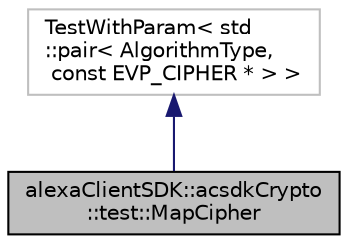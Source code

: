 digraph "alexaClientSDK::acsdkCrypto::test::MapCipher"
{
  edge [fontname="Helvetica",fontsize="10",labelfontname="Helvetica",labelfontsize="10"];
  node [fontname="Helvetica",fontsize="10",shape=record];
  Node2 [label="alexaClientSDK::acsdkCrypto\l::test::MapCipher",height=0.2,width=0.4,color="black", fillcolor="grey75", style="filled", fontcolor="black"];
  Node3 -> Node2 [dir="back",color="midnightblue",fontsize="10",style="solid",fontname="Helvetica"];
  Node3 [label="TestWithParam\< std\l::pair\< AlgorithmType,\l const EVP_CIPHER * \> \>",height=0.2,width=0.4,color="grey75", fillcolor="white", style="filled"];
}
